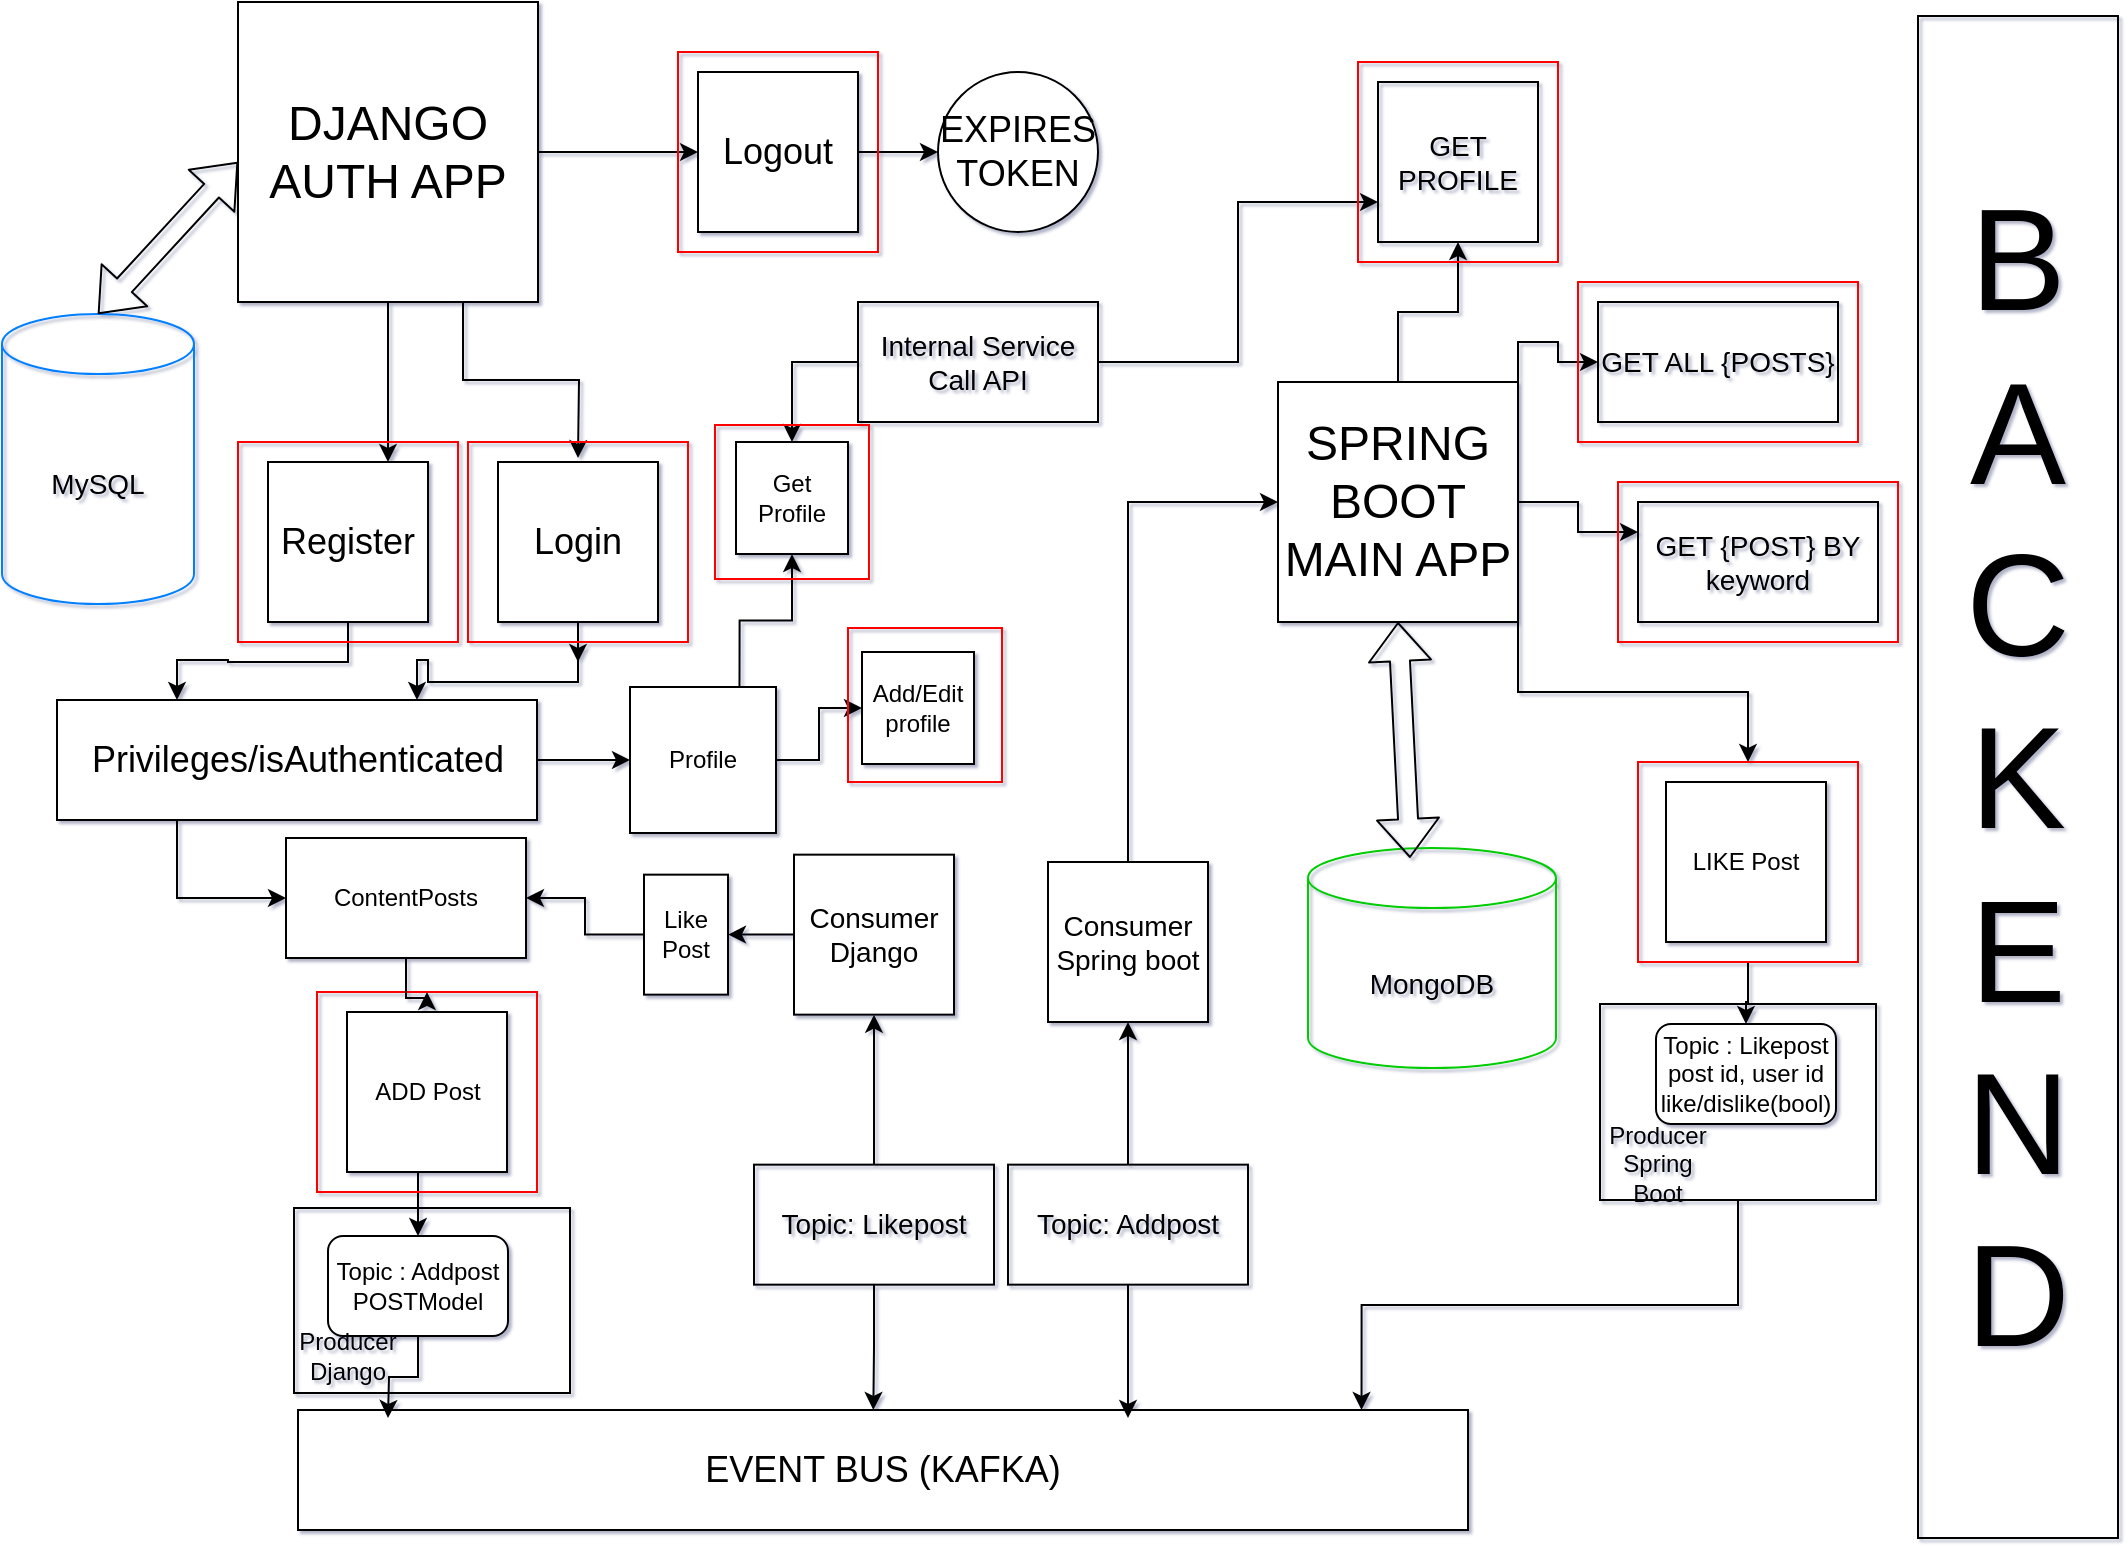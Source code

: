<mxfile version="14.8.4" type="device" pages="3"><diagram name="Architectural design" id="9f46799a-70d6-7492-0946-bef42562c5a5"><mxGraphModel dx="1797" dy="749" grid="0" gridSize="10" guides="1" tooltips="1" connect="1" arrows="1" fold="1" page="1" pageScale="1" pageWidth="1100" pageHeight="850" background="none" math="0" shadow="1"><root><mxCell id="0"/><mxCell id="1" parent="0"/><mxCell id="qW1VCdKVj6gaQuy-CyhS-39" value="" style="rounded=0;whiteSpace=wrap;html=1;fillColor=none;strokeWidth=1;align=left;" parent="1" vertex="1"><mxGeometry x="158" y="653" width="138" height="92.5" as="geometry"/></mxCell><mxCell id="qW1VCdKVj6gaQuy-CyhS-4" value="" style="edgeStyle=orthogonalEdgeStyle;rounded=0;orthogonalLoop=1;jettySize=auto;html=1;" parent="1" source="qW1VCdKVj6gaQuy-CyhS-1" edge="1"><mxGeometry relative="1" as="geometry"><mxPoint x="205" y="280" as="targetPoint"/></mxGeometry></mxCell><mxCell id="qW1VCdKVj6gaQuy-CyhS-9" style="edgeStyle=orthogonalEdgeStyle;rounded=0;orthogonalLoop=1;jettySize=auto;html=1;exitX=1;exitY=0.5;exitDx=0;exitDy=0;entryX=0;entryY=0.5;entryDx=0;entryDy=0;" parent="1" source="qW1VCdKVj6gaQuy-CyhS-1" target="qW1VCdKVj6gaQuy-CyhS-7" edge="1"><mxGeometry relative="1" as="geometry"/></mxCell><mxCell id="o_PB4VUg9_eKj5FaLtzs-23" style="edgeStyle=orthogonalEdgeStyle;rounded=0;orthogonalLoop=1;jettySize=auto;html=1;exitX=0.75;exitY=1;exitDx=0;exitDy=0;" edge="1" parent="1" source="qW1VCdKVj6gaQuy-CyhS-1"><mxGeometry relative="1" as="geometry"><mxPoint x="300" y="278" as="targetPoint"/></mxGeometry></mxCell><mxCell id="qW1VCdKVj6gaQuy-CyhS-1" value="&lt;font style=&quot;font-size: 24px&quot;&gt;DJANGO AUTH APP&lt;/font&gt;" style="whiteSpace=wrap;html=1;aspect=fixed;" parent="1" vertex="1"><mxGeometry x="130" y="50" width="150" height="150" as="geometry"/></mxCell><mxCell id="qW1VCdKVj6gaQuy-CyhS-14" style="edgeStyle=orthogonalEdgeStyle;rounded=0;orthogonalLoop=1;jettySize=auto;html=1;exitX=0.5;exitY=1;exitDx=0;exitDy=0;entryX=0.25;entryY=0;entryDx=0;entryDy=0;" parent="1" source="qW1VCdKVj6gaQuy-CyhS-5" target="qW1VCdKVj6gaQuy-CyhS-12" edge="1"><mxGeometry relative="1" as="geometry"/></mxCell><mxCell id="qW1VCdKVj6gaQuy-CyhS-5" value="&lt;font style=&quot;font-size: 18px&quot;&gt;Register&lt;/font&gt;" style="whiteSpace=wrap;html=1;aspect=fixed;" parent="1" vertex="1"><mxGeometry x="145" y="280" width="80" height="80" as="geometry"/></mxCell><mxCell id="qW1VCdKVj6gaQuy-CyhS-15" style="edgeStyle=orthogonalEdgeStyle;rounded=0;orthogonalLoop=1;jettySize=auto;html=1;exitX=0.5;exitY=1;exitDx=0;exitDy=0;" parent="1" source="qW1VCdKVj6gaQuy-CyhS-6" edge="1"><mxGeometry relative="1" as="geometry"><mxPoint x="300" y="380" as="targetPoint"/></mxGeometry></mxCell><mxCell id="qW1VCdKVj6gaQuy-CyhS-6" value="&lt;font style=&quot;font-size: 18px&quot;&gt;Login&lt;/font&gt;" style="whiteSpace=wrap;html=1;aspect=fixed;" parent="1" vertex="1"><mxGeometry x="260" y="280" width="80" height="80" as="geometry"/></mxCell><mxCell id="qW1VCdKVj6gaQuy-CyhS-11" style="edgeStyle=orthogonalEdgeStyle;rounded=0;orthogonalLoop=1;jettySize=auto;html=1;exitX=1;exitY=0.5;exitDx=0;exitDy=0;" parent="1" source="qW1VCdKVj6gaQuy-CyhS-7" target="qW1VCdKVj6gaQuy-CyhS-10" edge="1"><mxGeometry relative="1" as="geometry"/></mxCell><mxCell id="qW1VCdKVj6gaQuy-CyhS-7" value="&lt;font style=&quot;font-size: 18px&quot;&gt;Logout&lt;/font&gt;" style="whiteSpace=wrap;html=1;aspect=fixed;" parent="1" vertex="1"><mxGeometry x="360" y="85" width="80" height="80" as="geometry"/></mxCell><mxCell id="qW1VCdKVj6gaQuy-CyhS-10" value="&lt;font style=&quot;font-size: 18px&quot;&gt;EXPIRES TOKEN&lt;/font&gt;" style="ellipse;whiteSpace=wrap;html=1;aspect=fixed;" parent="1" vertex="1"><mxGeometry x="480" y="85" width="80" height="80" as="geometry"/></mxCell><mxCell id="o_PB4VUg9_eKj5FaLtzs-24" style="edgeStyle=orthogonalEdgeStyle;rounded=0;orthogonalLoop=1;jettySize=auto;html=1;exitX=0.25;exitY=1;exitDx=0;exitDy=0;entryX=0;entryY=0.5;entryDx=0;entryDy=0;" edge="1" parent="1" source="qW1VCdKVj6gaQuy-CyhS-12" target="o_PB4VUg9_eKj5FaLtzs-16"><mxGeometry relative="1" as="geometry"/></mxCell><mxCell id="o_PB4VUg9_eKj5FaLtzs-28" style="edgeStyle=orthogonalEdgeStyle;rounded=0;orthogonalLoop=1;jettySize=auto;html=1;exitX=1;exitY=0.5;exitDx=0;exitDy=0;entryX=0;entryY=0.5;entryDx=0;entryDy=0;" edge="1" parent="1" source="qW1VCdKVj6gaQuy-CyhS-12" target="o_PB4VUg9_eKj5FaLtzs-27"><mxGeometry relative="1" as="geometry"/></mxCell><mxCell id="qW1VCdKVj6gaQuy-CyhS-12" value="&lt;font style=&quot;font-size: 18px&quot;&gt;Privileges/isAuthenticated&lt;/font&gt;" style="rounded=0;whiteSpace=wrap;html=1;" parent="1" vertex="1"><mxGeometry x="39.5" y="399" width="240" height="60" as="geometry"/></mxCell><mxCell id="qW1VCdKVj6gaQuy-CyhS-25" style="edgeStyle=orthogonalEdgeStyle;rounded=0;orthogonalLoop=1;jettySize=auto;html=1;exitX=0.5;exitY=1;exitDx=0;exitDy=0;entryX=0.5;entryY=0;entryDx=0;entryDy=0;" parent="1" source="qW1VCdKVj6gaQuy-CyhS-18" target="qW1VCdKVj6gaQuy-CyhS-24" edge="1"><mxGeometry relative="1" as="geometry"/></mxCell><mxCell id="qW1VCdKVj6gaQuy-CyhS-18" value="ADD Post" style="whiteSpace=wrap;html=1;aspect=fixed;" parent="1" vertex="1"><mxGeometry x="184.5" y="555" width="80" height="80" as="geometry"/></mxCell><mxCell id="qW1VCdKVj6gaQuy-CyhS-20" value="LIKE Post" style="whiteSpace=wrap;html=1;aspect=fixed;" parent="1" vertex="1"><mxGeometry x="844" y="440" width="80" height="80" as="geometry"/></mxCell><mxCell id="qW1VCdKVj6gaQuy-CyhS-22" value="&lt;font style=&quot;font-size: 18px&quot;&gt;EVENT BUS (KAFKA)&lt;/font&gt;" style="rounded=0;whiteSpace=wrap;html=1;" parent="1" vertex="1"><mxGeometry x="160" y="754" width="585" height="60" as="geometry"/></mxCell><mxCell id="qW1VCdKVj6gaQuy-CyhS-26" style="edgeStyle=orthogonalEdgeStyle;rounded=0;orthogonalLoop=1;jettySize=auto;html=1;exitX=0.5;exitY=1;exitDx=0;exitDy=0;" parent="1" source="qW1VCdKVj6gaQuy-CyhS-24" edge="1"><mxGeometry relative="1" as="geometry"><mxPoint x="205" y="758" as="targetPoint"/></mxGeometry></mxCell><mxCell id="qW1VCdKVj6gaQuy-CyhS-24" value="Topic : Addpost&lt;br&gt;POSTModel" style="rounded=1;whiteSpace=wrap;html=1;" parent="1" vertex="1"><mxGeometry x="175" y="667" width="90" height="50" as="geometry"/></mxCell><mxCell id="qW1VCdKVj6gaQuy-CyhS-27" value="Topic : Likepost&lt;br&gt;post id, user id like/dislike(bool)" style="rounded=1;whiteSpace=wrap;html=1;" parent="1" vertex="1"><mxGeometry x="839" y="561" width="90" height="50" as="geometry"/></mxCell><mxCell id="qW1VCdKVj6gaQuy-CyhS-43" style="edgeStyle=orthogonalEdgeStyle;rounded=0;orthogonalLoop=1;jettySize=auto;html=1;exitX=1;exitY=0;exitDx=0;exitDy=0;entryX=0;entryY=0.5;entryDx=0;entryDy=0;fontSize=14;" parent="1" source="qW1VCdKVj6gaQuy-CyhS-32" target="qW1VCdKVj6gaQuy-CyhS-41" edge="1"><mxGeometry relative="1" as="geometry"/></mxCell><mxCell id="qW1VCdKVj6gaQuy-CyhS-44" style="edgeStyle=orthogonalEdgeStyle;rounded=0;orthogonalLoop=1;jettySize=auto;html=1;exitX=1;exitY=0.5;exitDx=0;exitDy=0;entryX=0;entryY=0.25;entryDx=0;entryDy=0;fontSize=14;" parent="1" source="qW1VCdKVj6gaQuy-CyhS-32" target="qW1VCdKVj6gaQuy-CyhS-42" edge="1"><mxGeometry relative="1" as="geometry"/></mxCell><mxCell id="qW1VCdKVj6gaQuy-CyhS-65" style="edgeStyle=orthogonalEdgeStyle;rounded=0;orthogonalLoop=1;jettySize=auto;html=1;exitX=0.5;exitY=0;exitDx=0;exitDy=0;fontSize=14;" parent="1" source="qW1VCdKVj6gaQuy-CyhS-32" target="qW1VCdKVj6gaQuy-CyhS-66" edge="1"><mxGeometry relative="1" as="geometry"><mxPoint x="740" y="130" as="targetPoint"/></mxGeometry></mxCell><mxCell id="o_PB4VUg9_eKj5FaLtzs-3" style="edgeStyle=orthogonalEdgeStyle;rounded=0;orthogonalLoop=1;jettySize=auto;html=1;exitX=1;exitY=1;exitDx=0;exitDy=0;" edge="1" parent="1" source="qW1VCdKVj6gaQuy-CyhS-32" target="qW1VCdKVj6gaQuy-CyhS-79"><mxGeometry relative="1" as="geometry"/></mxCell><mxCell id="qW1VCdKVj6gaQuy-CyhS-32" value="&lt;font style=&quot;font-size: 24px&quot;&gt;SPRING BOOT MAIN APP&lt;/font&gt;" style="whiteSpace=wrap;html=1;aspect=fixed;" parent="1" vertex="1"><mxGeometry x="650" y="240" width="120" height="120" as="geometry"/></mxCell><mxCell id="qW1VCdKVj6gaQuy-CyhS-37" style="edgeStyle=orthogonalEdgeStyle;rounded=0;orthogonalLoop=1;jettySize=auto;html=1;exitX=0.5;exitY=0;exitDx=0;exitDy=0;entryX=0;entryY=0.5;entryDx=0;entryDy=0;" parent="1" source="qW1VCdKVj6gaQuy-CyhS-36" target="qW1VCdKVj6gaQuy-CyhS-32" edge="1"><mxGeometry relative="1" as="geometry"/></mxCell><mxCell id="qW1VCdKVj6gaQuy-CyhS-36" value="&lt;font style=&quot;font-size: 14px&quot;&gt;Consumer Spring boot&lt;/font&gt;" style="whiteSpace=wrap;html=1;aspect=fixed;" parent="1" vertex="1"><mxGeometry x="535" y="480" width="80" height="80" as="geometry"/></mxCell><mxCell id="qW1VCdKVj6gaQuy-CyhS-41" value="GET ALL {POSTS}" style="rounded=0;whiteSpace=wrap;html=1;fontSize=14;strokeWidth=1;fillColor=none;" parent="1" vertex="1"><mxGeometry x="810" y="200" width="120" height="60" as="geometry"/></mxCell><mxCell id="qW1VCdKVj6gaQuy-CyhS-42" value="GET {POST} BY keyword" style="rounded=0;whiteSpace=wrap;html=1;fontSize=14;strokeWidth=1;fillColor=none;" parent="1" vertex="1"><mxGeometry x="830" y="300" width="120" height="60" as="geometry"/></mxCell><mxCell id="qW1VCdKVj6gaQuy-CyhS-46" value="" style="rounded=0;whiteSpace=wrap;html=1;fontSize=14;strokeWidth=1;fillColor=none;strokeColor=#FF0000;" parent="1" vertex="1"><mxGeometry x="800" y="190" width="140" height="80" as="geometry"/></mxCell><mxCell id="qW1VCdKVj6gaQuy-CyhS-48" value="MongoDB" style="shape=cylinder3;whiteSpace=wrap;html=1;boundedLbl=1;backgroundOutline=1;size=15;fontSize=14;strokeWidth=1;fillColor=none;strokeColor=#00CC00;" parent="1" vertex="1"><mxGeometry x="665" y="473" width="124" height="110" as="geometry"/></mxCell><mxCell id="qW1VCdKVj6gaQuy-CyhS-53" value="" style="shape=flexArrow;endArrow=classic;startArrow=classic;html=1;fontSize=14;entryX=0.5;entryY=1;entryDx=0;entryDy=0;" parent="1" target="qW1VCdKVj6gaQuy-CyhS-32" edge="1"><mxGeometry width="100" height="100" relative="1" as="geometry"><mxPoint x="716" y="478" as="sourcePoint"/><mxPoint x="790" y="340" as="targetPoint"/></mxGeometry></mxCell><mxCell id="qW1VCdKVj6gaQuy-CyhS-64" style="edgeStyle=orthogonalEdgeStyle;rounded=0;orthogonalLoop=1;jettySize=auto;html=1;exitX=0.5;exitY=0;exitDx=0;exitDy=0;fontSize=14;entryX=0.5;entryY=1;entryDx=0;entryDy=0;" parent="1" source="qW1VCdKVj6gaQuy-CyhS-58" target="qW1VCdKVj6gaQuy-CyhS-36" edge="1"><mxGeometry relative="1" as="geometry"><mxPoint x="540" y="538" as="targetPoint"/></mxGeometry></mxCell><mxCell id="o_PB4VUg9_eKj5FaLtzs-9" value="" style="edgeStyle=orthogonalEdgeStyle;rounded=0;orthogonalLoop=1;jettySize=auto;html=1;" edge="1" parent="1" source="qW1VCdKVj6gaQuy-CyhS-58"><mxGeometry relative="1" as="geometry"><mxPoint x="575" y="758" as="targetPoint"/></mxGeometry></mxCell><mxCell id="qW1VCdKVj6gaQuy-CyhS-58" value="Topic: Addpost" style="rounded=0;whiteSpace=wrap;html=1;fontSize=14;strokeWidth=1;fillColor=none;" parent="1" vertex="1"><mxGeometry x="515" y="631.33" width="120" height="60" as="geometry"/></mxCell><mxCell id="qW1VCdKVj6gaQuy-CyhS-66" value="GET PROFILE" style="whiteSpace=wrap;html=1;aspect=fixed;fontSize=14;strokeColor=#000000;strokeWidth=1;fillColor=none;" parent="1" vertex="1"><mxGeometry x="700" y="90" width="80" height="80" as="geometry"/></mxCell><mxCell id="qW1VCdKVj6gaQuy-CyhS-67" value="MySQL" style="shape=cylinder3;whiteSpace=wrap;html=1;boundedLbl=1;backgroundOutline=1;size=15;fontSize=14;strokeWidth=1;fillColor=none;strokeColor=#007FFF;" parent="1" vertex="1"><mxGeometry x="12" y="206" width="96" height="145" as="geometry"/></mxCell><mxCell id="qW1VCdKVj6gaQuy-CyhS-68" value="" style="shape=flexArrow;endArrow=classic;startArrow=classic;html=1;fontSize=14;exitX=0.5;exitY=0;exitDx=0;exitDy=0;exitPerimeter=0;" parent="1" source="qW1VCdKVj6gaQuy-CyhS-67" edge="1"><mxGeometry width="100" height="100" relative="1" as="geometry"><mxPoint x="30" y="230" as="sourcePoint"/><mxPoint x="130" y="130" as="targetPoint"/></mxGeometry></mxCell><mxCell id="qW1VCdKVj6gaQuy-CyhS-72" style="edgeStyle=orthogonalEdgeStyle;rounded=0;orthogonalLoop=1;jettySize=auto;html=1;exitX=1;exitY=0.5;exitDx=0;exitDy=0;entryX=0;entryY=0.75;entryDx=0;entryDy=0;fontSize=14;" parent="1" source="qW1VCdKVj6gaQuy-CyhS-70" target="qW1VCdKVj6gaQuy-CyhS-66" edge="1"><mxGeometry relative="1" as="geometry"/></mxCell><mxCell id="o_PB4VUg9_eKj5FaLtzs-32" style="edgeStyle=orthogonalEdgeStyle;rounded=0;orthogonalLoop=1;jettySize=auto;html=1;exitX=0;exitY=0.5;exitDx=0;exitDy=0;entryX=0.5;entryY=0;entryDx=0;entryDy=0;" edge="1" parent="1" source="qW1VCdKVj6gaQuy-CyhS-70" target="o_PB4VUg9_eKj5FaLtzs-31"><mxGeometry relative="1" as="geometry"/></mxCell><mxCell id="qW1VCdKVj6gaQuy-CyhS-70" value="Internal Service Call API" style="rounded=0;whiteSpace=wrap;html=1;fontSize=14;strokeWidth=1;fillColor=none;" parent="1" vertex="1"><mxGeometry x="440" y="200" width="120" height="60" as="geometry"/></mxCell><mxCell id="qW1VCdKVj6gaQuy-CyhS-73" value="&lt;font style=&quot;font-size: 72px&quot;&gt;B&lt;br&gt;A&lt;br&gt;C&lt;br&gt;K&lt;br&gt;E&lt;br&gt;N&lt;br&gt;D&lt;/font&gt;" style="rounded=0;whiteSpace=wrap;html=1;fontSize=14;strokeColor=#000000;strokeWidth=1;fillColor=none;" parent="1" vertex="1"><mxGeometry x="970" y="57" width="100" height="761" as="geometry"/></mxCell><mxCell id="qW1VCdKVj6gaQuy-CyhS-75" value="" style="rounded=0;whiteSpace=wrap;html=1;fontSize=14;strokeWidth=1;fillColor=none;strokeColor=#FF0000;" parent="1" vertex="1"><mxGeometry x="130" y="270" width="110" height="100" as="geometry"/></mxCell><mxCell id="o_PB4VUg9_eKj5FaLtzs-25" value="" style="edgeStyle=orthogonalEdgeStyle;rounded=0;orthogonalLoop=1;jettySize=auto;html=1;entryX=0.75;entryY=0;entryDx=0;entryDy=0;" edge="1" parent="1" source="qW1VCdKVj6gaQuy-CyhS-76" target="qW1VCdKVj6gaQuy-CyhS-12"><mxGeometry relative="1" as="geometry"/></mxCell><mxCell id="qW1VCdKVj6gaQuy-CyhS-76" value="" style="rounded=0;whiteSpace=wrap;html=1;fontSize=14;strokeWidth=1;fillColor=none;strokeColor=#FF0000;" parent="1" vertex="1"><mxGeometry x="245" y="270" width="110" height="100" as="geometry"/></mxCell><mxCell id="qW1VCdKVj6gaQuy-CyhS-78" value="" style="rounded=0;whiteSpace=wrap;html=1;fontSize=14;strokeWidth=1;fillColor=none;strokeColor=#FF0000;" parent="1" vertex="1"><mxGeometry x="169.5" y="545" width="110" height="100" as="geometry"/></mxCell><mxCell id="o_PB4VUg9_eKj5FaLtzs-4" value="" style="edgeStyle=orthogonalEdgeStyle;rounded=0;orthogonalLoop=1;jettySize=auto;html=1;" edge="1" parent="1" source="qW1VCdKVj6gaQuy-CyhS-79" target="qW1VCdKVj6gaQuy-CyhS-27"><mxGeometry relative="1" as="geometry"/></mxCell><mxCell id="qW1VCdKVj6gaQuy-CyhS-79" value="" style="rounded=0;whiteSpace=wrap;html=1;fontSize=14;strokeWidth=1;fillColor=none;strokeColor=#FF0000;" parent="1" vertex="1"><mxGeometry x="830" y="430" width="110" height="100" as="geometry"/></mxCell><mxCell id="qW1VCdKVj6gaQuy-CyhS-81" value="" style="whiteSpace=wrap;html=1;aspect=fixed;fontSize=14;strokeColor=#FF0000;strokeWidth=1;fillColor=none;" parent="1" vertex="1"><mxGeometry x="350" y="75" width="100" height="100" as="geometry"/></mxCell><mxCell id="qW1VCdKVj6gaQuy-CyhS-82" value="" style="whiteSpace=wrap;html=1;aspect=fixed;fontSize=14;strokeColor=#FF0000;strokeWidth=1;fillColor=none;" parent="1" vertex="1"><mxGeometry x="690" y="80" width="100" height="100" as="geometry"/></mxCell><mxCell id="qW1VCdKVj6gaQuy-CyhS-83" value="" style="rounded=0;whiteSpace=wrap;html=1;fontSize=14;strokeColor=#FF0000;strokeWidth=1;fillColor=none;" parent="1" vertex="1"><mxGeometry x="820" y="290" width="140" height="80" as="geometry"/></mxCell><mxCell id="o_PB4VUg9_eKj5FaLtzs-21" style="edgeStyle=orthogonalEdgeStyle;rounded=0;orthogonalLoop=1;jettySize=auto;html=1;exitX=0.5;exitY=1;exitDx=0;exitDy=0;entryX=0.909;entryY=0;entryDx=0;entryDy=0;entryPerimeter=0;" edge="1" parent="1" source="o_PB4VUg9_eKj5FaLtzs-5" target="qW1VCdKVj6gaQuy-CyhS-22"><mxGeometry relative="1" as="geometry"><mxPoint x="692" y="743" as="targetPoint"/></mxGeometry></mxCell><mxCell id="o_PB4VUg9_eKj5FaLtzs-5" value="" style="rounded=0;whiteSpace=wrap;html=1;fillColor=none;" vertex="1" parent="1"><mxGeometry x="811" y="551" width="138" height="98" as="geometry"/></mxCell><mxCell id="o_PB4VUg9_eKj5FaLtzs-6" value="Producer Spring Boot" style="text;html=1;strokeColor=none;fillColor=none;align=center;verticalAlign=middle;whiteSpace=wrap;rounded=0;" vertex="1" parent="1"><mxGeometry x="820" y="621" width="40" height="20" as="geometry"/></mxCell><mxCell id="o_PB4VUg9_eKj5FaLtzs-7" value="Producer Django" style="text;html=1;strokeColor=none;fillColor=none;align=center;verticalAlign=middle;whiteSpace=wrap;rounded=0;" vertex="1" parent="1"><mxGeometry x="165" y="717" width="40" height="20" as="geometry"/></mxCell><mxCell id="o_PB4VUg9_eKj5FaLtzs-19" value="" style="edgeStyle=orthogonalEdgeStyle;rounded=0;orthogonalLoop=1;jettySize=auto;html=1;" edge="1" parent="1" source="o_PB4VUg9_eKj5FaLtzs-11" target="o_PB4VUg9_eKj5FaLtzs-18"><mxGeometry relative="1" as="geometry"/></mxCell><mxCell id="o_PB4VUg9_eKj5FaLtzs-11" value="&lt;font style=&quot;font-size: 14px&quot;&gt;Consumer&lt;br&gt;Django&lt;/font&gt;" style="whiteSpace=wrap;html=1;aspect=fixed;" vertex="1" parent="1"><mxGeometry x="408" y="476.33" width="80" height="80" as="geometry"/></mxCell><mxCell id="o_PB4VUg9_eKj5FaLtzs-13" value="" style="edgeStyle=orthogonalEdgeStyle;rounded=0;orthogonalLoop=1;jettySize=auto;html=1;" edge="1" parent="1" source="o_PB4VUg9_eKj5FaLtzs-12" target="o_PB4VUg9_eKj5FaLtzs-11"><mxGeometry relative="1" as="geometry"/></mxCell><mxCell id="o_PB4VUg9_eKj5FaLtzs-14" style="edgeStyle=orthogonalEdgeStyle;rounded=0;orthogonalLoop=1;jettySize=auto;html=1;exitX=0.5;exitY=1;exitDx=0;exitDy=0;" edge="1" parent="1" source="o_PB4VUg9_eKj5FaLtzs-12"><mxGeometry relative="1" as="geometry"><mxPoint x="447.667" y="753.997" as="targetPoint"/></mxGeometry></mxCell><mxCell id="o_PB4VUg9_eKj5FaLtzs-12" value="Topic: Likepost" style="rounded=0;whiteSpace=wrap;html=1;fontSize=14;strokeWidth=1;fillColor=none;" vertex="1" parent="1"><mxGeometry x="388" y="631.33" width="120" height="60" as="geometry"/></mxCell><mxCell id="o_PB4VUg9_eKj5FaLtzs-17" style="edgeStyle=orthogonalEdgeStyle;rounded=0;orthogonalLoop=1;jettySize=auto;html=1;exitX=0.5;exitY=1;exitDx=0;exitDy=0;" edge="1" parent="1" source="o_PB4VUg9_eKj5FaLtzs-16" target="qW1VCdKVj6gaQuy-CyhS-78"><mxGeometry relative="1" as="geometry"/></mxCell><mxCell id="o_PB4VUg9_eKj5FaLtzs-16" value="ContentPosts" style="rounded=0;whiteSpace=wrap;html=1;" vertex="1" parent="1"><mxGeometry x="154" y="468" width="120" height="60" as="geometry"/></mxCell><mxCell id="o_PB4VUg9_eKj5FaLtzs-20" value="" style="edgeStyle=orthogonalEdgeStyle;rounded=0;orthogonalLoop=1;jettySize=auto;html=1;" edge="1" parent="1" source="o_PB4VUg9_eKj5FaLtzs-18" target="o_PB4VUg9_eKj5FaLtzs-16"><mxGeometry relative="1" as="geometry"/></mxCell><mxCell id="o_PB4VUg9_eKj5FaLtzs-18" value="Like Post" style="rounded=0;whiteSpace=wrap;html=1;fillColor=#ffffff;" vertex="1" parent="1"><mxGeometry x="333" y="486.33" width="42" height="60" as="geometry"/></mxCell><mxCell id="o_PB4VUg9_eKj5FaLtzs-33" style="edgeStyle=orthogonalEdgeStyle;rounded=0;orthogonalLoop=1;jettySize=auto;html=1;exitX=0.75;exitY=0;exitDx=0;exitDy=0;" edge="1" parent="1" source="o_PB4VUg9_eKj5FaLtzs-27" target="o_PB4VUg9_eKj5FaLtzs-31"><mxGeometry relative="1" as="geometry"/></mxCell><mxCell id="o_PB4VUg9_eKj5FaLtzs-34" style="edgeStyle=orthogonalEdgeStyle;rounded=0;orthogonalLoop=1;jettySize=auto;html=1;exitX=1;exitY=0.5;exitDx=0;exitDy=0;entryX=0;entryY=0.5;entryDx=0;entryDy=0;" edge="1" parent="1" source="o_PB4VUg9_eKj5FaLtzs-27" target="o_PB4VUg9_eKj5FaLtzs-30"><mxGeometry relative="1" as="geometry"/></mxCell><mxCell id="o_PB4VUg9_eKj5FaLtzs-27" value="Profile" style="whiteSpace=wrap;html=1;aspect=fixed;fillColor=#ffffff;" vertex="1" parent="1"><mxGeometry x="326" y="392.5" width="73" height="73" as="geometry"/></mxCell><mxCell id="o_PB4VUg9_eKj5FaLtzs-30" value="Add/Edit&lt;br&gt;profile" style="whiteSpace=wrap;html=1;aspect=fixed;fillColor=#ffffff;" vertex="1" parent="1"><mxGeometry x="442" y="375" width="56" height="56" as="geometry"/></mxCell><mxCell id="o_PB4VUg9_eKj5FaLtzs-31" value="Get Profile" style="whiteSpace=wrap;html=1;aspect=fixed;fillColor=#ffffff;" vertex="1" parent="1"><mxGeometry x="379" y="270" width="56" height="56" as="geometry"/></mxCell><mxCell id="o_PB4VUg9_eKj5FaLtzs-35" value="" style="whiteSpace=wrap;html=1;aspect=fixed;fillColor=none;strokeColor=#FF0000;" vertex="1" parent="1"><mxGeometry x="435" y="363" width="77" height="77" as="geometry"/></mxCell><mxCell id="o_PB4VUg9_eKj5FaLtzs-36" value="" style="whiteSpace=wrap;html=1;aspect=fixed;fillColor=none;strokeColor=#FF0000;" vertex="1" parent="1"><mxGeometry x="368.5" y="261.5" width="77" height="77" as="geometry"/></mxCell></root></mxGraphModel></diagram><diagram id="Gw-XfZ7FaMSnJczPBZNc" name="Model LLD"><mxGraphModel dx="1151" dy="700" grid="1" gridSize="10" guides="1" tooltips="1" connect="1" arrows="1" fold="1" page="1" pageScale="1" pageWidth="827" pageHeight="1169" math="0" shadow="0"><root><mxCell id="CnQMKvFyAKqiiLoWEa_F-0"/><mxCell id="CnQMKvFyAKqiiLoWEa_F-1" parent="CnQMKvFyAKqiiLoWEa_F-0"/></root></mxGraphModel></diagram><diagram id="z3T3wAa0MvD9KvA0U6G_" name="REST API EndPoints"><mxGraphModel dx="806" dy="490" grid="1" gridSize="10" guides="1" tooltips="1" connect="1" arrows="1" fold="1" page="1" pageScale="1" pageWidth="827" pageHeight="1169" math="0" shadow="0"><root><mxCell id="AhJWPW4_CS0xt1zZi_-K-0"/><mxCell id="AhJWPW4_CS0xt1zZi_-K-1" parent="AhJWPW4_CS0xt1zZi_-K-0"/><mxCell id="Za0zBouC_Yfk2kBp-yCu-0" value="Django REST Framework Endpoints" style="rounded=0;whiteSpace=wrap;html=1;fontSize=14;strokeWidth=1;fillColor=none;" vertex="1" parent="AhJWPW4_CS0xt1zZi_-K-1"><mxGeometry x="70" y="50" width="120" height="60" as="geometry"/></mxCell><mxCell id="Za0zBouC_Yfk2kBp-yCu-1" value="Spring Boot Endpoints" style="rounded=0;whiteSpace=wrap;html=1;fontSize=14;strokeWidth=1;fillColor=none;" vertex="1" parent="AhJWPW4_CS0xt1zZi_-K-1"><mxGeometry x="70" y="210" width="120" height="60" as="geometry"/></mxCell><mxCell id="Za0zBouC_Yfk2kBp-yCu-2" value="Apache Kafka Topics" style="rounded=0;whiteSpace=wrap;html=1;fontSize=14;strokeWidth=1;fillColor=none;" vertex="1" parent="AhJWPW4_CS0xt1zZi_-K-1"><mxGeometry x="70" y="390" width="120" height="60" as="geometry"/></mxCell></root></mxGraphModel></diagram></mxfile>